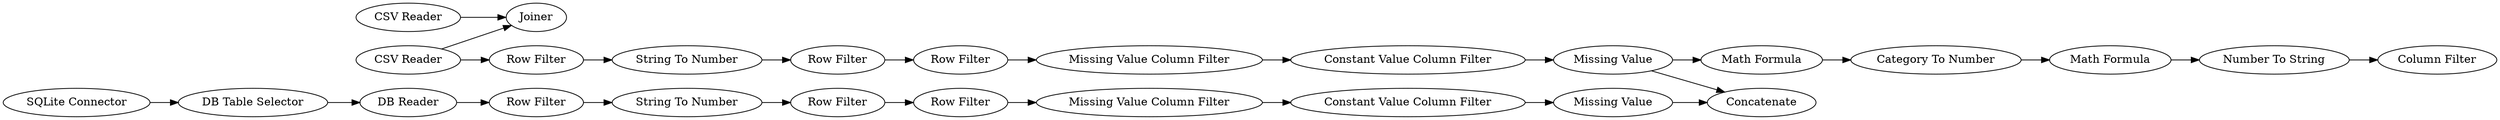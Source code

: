 digraph {
	"-5528287912345539504_28" [label="DB Table Selector"]
	"-5528287912345539504_39" [label="Row Filter"]
	"-5528287912345539504_144" [label="Row Filter"]
	"-5528287912345539504_5" [label="CSV Reader"]
	"-5528287912345539504_146" [label="String To Number"]
	"-5528287912345539504_51" [label="Math Formula"]
	"-5528287912345539504_47" [label=Joiner]
	"-5528287912345539504_30" [label="String To Number"]
	"-5528287912345539504_2" [label="CSV Reader"]
	"-5528287912345539504_141" [label="Constant Value Column Filter"]
	"-5528287912345539504_48" [label="Category To Number"]
	"-5528287912345539504_142" [label="Missing Value"]
	"-5528287912345539504_44" [label="Constant Value Column Filter"]
	"-5528287912345539504_25" [label="SQLite Connector"]
	"-5528287912345539504_147" [label="Missing Value Column Filter"]
	"-5528287912345539504_7" [label="Row Filter"]
	"-5528287912345539504_42" [label="Missing Value Column Filter"]
	"-5528287912345539504_140" [label="Column Filter"]
	"-5528287912345539504_41" [label="Row Filter"]
	"-5528287912345539504_46" [label=Concatenate]
	"-5528287912345539504_49" [label="Math Formula"]
	"-5528287912345539504_143" [label="Row Filter"]
	"-5528287912345539504_145" [label="Row Filter"]
	"-5528287912345539504_27" [label="DB Reader"]
	"-5528287912345539504_45" [label="Missing Value"]
	"-5528287912345539504_56" [label="Number To String"]
	"-5528287912345539504_42" -> "-5528287912345539504_44"
	"-5528287912345539504_5" -> "-5528287912345539504_47"
	"-5528287912345539504_45" -> "-5528287912345539504_49"
	"-5528287912345539504_145" -> "-5528287912345539504_147"
	"-5528287912345539504_147" -> "-5528287912345539504_141"
	"-5528287912345539504_142" -> "-5528287912345539504_46"
	"-5528287912345539504_28" -> "-5528287912345539504_27"
	"-5528287912345539504_7" -> "-5528287912345539504_30"
	"-5528287912345539504_45" -> "-5528287912345539504_46"
	"-5528287912345539504_51" -> "-5528287912345539504_56"
	"-5528287912345539504_2" -> "-5528287912345539504_47"
	"-5528287912345539504_49" -> "-5528287912345539504_48"
	"-5528287912345539504_48" -> "-5528287912345539504_51"
	"-5528287912345539504_41" -> "-5528287912345539504_42"
	"-5528287912345539504_44" -> "-5528287912345539504_45"
	"-5528287912345539504_56" -> "-5528287912345539504_140"
	"-5528287912345539504_144" -> "-5528287912345539504_146"
	"-5528287912345539504_39" -> "-5528287912345539504_41"
	"-5528287912345539504_30" -> "-5528287912345539504_39"
	"-5528287912345539504_143" -> "-5528287912345539504_145"
	"-5528287912345539504_25" -> "-5528287912345539504_28"
	"-5528287912345539504_5" -> "-5528287912345539504_7"
	"-5528287912345539504_141" -> "-5528287912345539504_142"
	"-5528287912345539504_146" -> "-5528287912345539504_143"
	"-5528287912345539504_27" -> "-5528287912345539504_144"
	rankdir=LR
}
